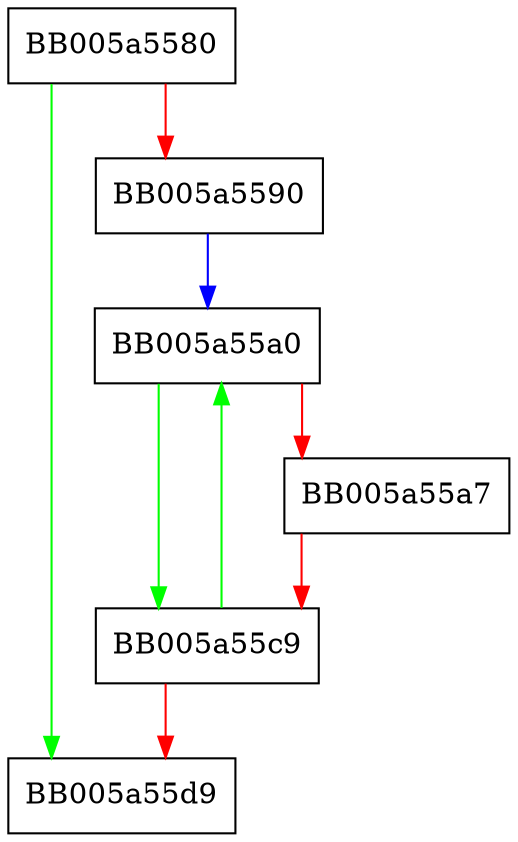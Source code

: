 digraph ENGINE_register_all_RAND {
  node [shape="box"];
  graph [splines=ortho];
  BB005a5580 -> BB005a55d9 [color="green"];
  BB005a5580 -> BB005a5590 [color="red"];
  BB005a5590 -> BB005a55a0 [color="blue"];
  BB005a55a0 -> BB005a55c9 [color="green"];
  BB005a55a0 -> BB005a55a7 [color="red"];
  BB005a55a7 -> BB005a55c9 [color="red"];
  BB005a55c9 -> BB005a55a0 [color="green"];
  BB005a55c9 -> BB005a55d9 [color="red"];
}